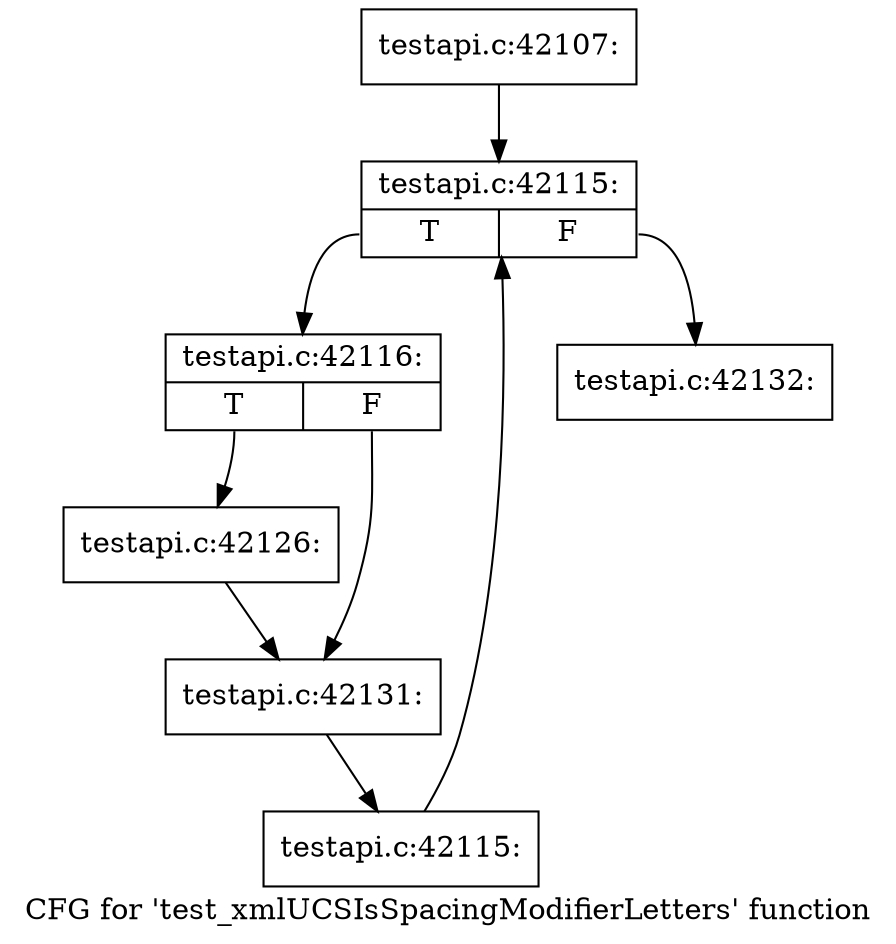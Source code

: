 digraph "CFG for 'test_xmlUCSIsSpacingModifierLetters' function" {
	label="CFG for 'test_xmlUCSIsSpacingModifierLetters' function";

	Node0x577f460 [shape=record,label="{testapi.c:42107:}"];
	Node0x577f460 -> Node0x5786e80;
	Node0x5786e80 [shape=record,label="{testapi.c:42115:|{<s0>T|<s1>F}}"];
	Node0x5786e80:s0 -> Node0x5787160;
	Node0x5786e80:s1 -> Node0x5786ce0;
	Node0x5787160 [shape=record,label="{testapi.c:42116:|{<s0>T|<s1>F}}"];
	Node0x5787160:s0 -> Node0x5787fc0;
	Node0x5787160:s1 -> Node0x57882f0;
	Node0x5787fc0 [shape=record,label="{testapi.c:42126:}"];
	Node0x5787fc0 -> Node0x57882f0;
	Node0x57882f0 [shape=record,label="{testapi.c:42131:}"];
	Node0x57882f0 -> Node0x57870d0;
	Node0x57870d0 [shape=record,label="{testapi.c:42115:}"];
	Node0x57870d0 -> Node0x5786e80;
	Node0x5786ce0 [shape=record,label="{testapi.c:42132:}"];
}
